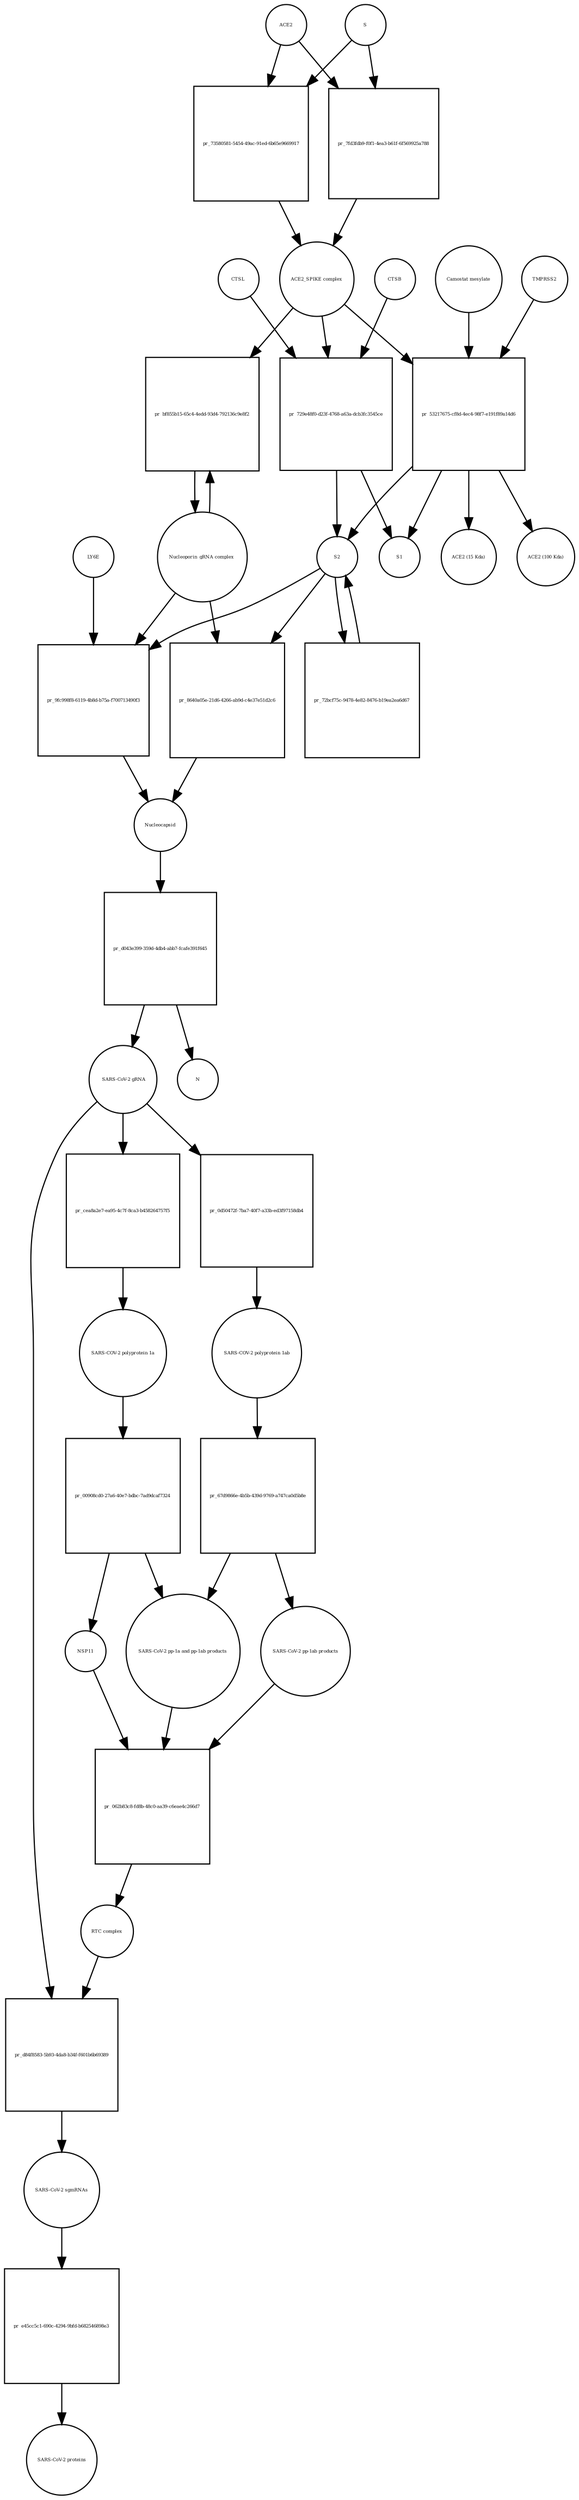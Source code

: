 strict digraph  {
ACE2 [annotation="", bipartite=0, cls=macromolecule, fontsize=4, label=ACE2, shape=circle];
"pr_73580581-5454-49ac-91ed-6b65e9669917" [annotation="", bipartite=1, cls=process, fontsize=4, label="pr_73580581-5454-49ac-91ed-6b65e9669917", shape=square];
"ACE2_SPIKE complex" [annotation="", bipartite=0, cls=complex, fontsize=4, label="ACE2_SPIKE complex", shape=circle];
S [annotation="", bipartite=0, cls="macromolecule multimer", fontsize=4, label=S, shape=circle];
"Nucleoporin_gRNA complex " [annotation="", bipartite=0, cls=complex, fontsize=4, label="Nucleoporin_gRNA complex ", shape=circle];
"pr_bf855b15-65c4-4edd-93d4-792136c9e8f2" [annotation="", bipartite=1, cls=process, fontsize=4, label="pr_bf855b15-65c4-4edd-93d4-792136c9e8f2", shape=square];
"pr_729e48f0-d23f-4768-a63a-dcb3fc3545ce" [annotation="", bipartite=1, cls=process, fontsize=4, label="pr_729e48f0-d23f-4768-a63a-dcb3fc3545ce", shape=square];
S2 [annotation="", bipartite=0, cls=macromolecule, fontsize=4, label=S2, shape=circle];
CTSB [annotation="", bipartite=0, cls=macromolecule, fontsize=4, label=CTSB, shape=circle];
CTSL [annotation="", bipartite=0, cls=macromolecule, fontsize=4, label=CTSL, shape=circle];
S1 [annotation="", bipartite=0, cls=macromolecule, fontsize=4, label=S1, shape=circle];
"pr_53217675-cf8d-4ec4-98f7-e191f89a14d6" [annotation="", bipartite=1, cls=process, fontsize=4, label="pr_53217675-cf8d-4ec4-98f7-e191f89a14d6", shape=square];
TMPRSS2 [annotation="", bipartite=0, cls=macromolecule, fontsize=4, label=TMPRSS2, shape=circle];
"Camostat mesylate" [annotation="urn_miriam_pubchem.compound_2536", bipartite=0, cls="simple chemical", fontsize=4, label="Camostat mesylate", shape=circle];
"ACE2 (15 Kda)" [annotation="", bipartite=0, cls=macromolecule, fontsize=4, label="ACE2 (15 Kda)", shape=circle];
"ACE2 (100 Kda)" [annotation="", bipartite=0, cls=macromolecule, fontsize=4, label="ACE2 (100 Kda)", shape=circle];
"pr_7fd3fdb9-f0f1-4ea3-b61f-6f569925a788" [annotation="", bipartite=1, cls=process, fontsize=4, label="pr_7fd3fdb9-f0f1-4ea3-b61f-6f569925a788", shape=square];
"pr_9fc998f8-6119-4b8d-b75a-f700713490f3" [annotation="", bipartite=1, cls=process, fontsize=4, label="pr_9fc998f8-6119-4b8d-b75a-f700713490f3", shape=square];
Nucleocapsid [annotation="", bipartite=0, cls=complex, fontsize=4, label=Nucleocapsid, shape=circle];
LY6E [annotation="", bipartite=0, cls=macromolecule, fontsize=4, label=LY6E, shape=circle];
"pr_72bcf75c-9478-4e82-8476-b19ea2ea6d67" [annotation="", bipartite=1, cls=process, fontsize=4, label="pr_72bcf75c-9478-4e82-8476-b19ea2ea6d67", shape=square];
"pr_8640a05e-21d6-4266-ab9d-c4e37e51d2c6" [annotation="", bipartite=1, cls=process, fontsize=4, label="pr_8640a05e-21d6-4266-ab9d-c4e37e51d2c6", shape=square];
" SARS-CoV-2 gRNA" [annotation="", bipartite=0, cls="nucleic acid feature", fontsize=4, label=" SARS-CoV-2 gRNA", shape=circle];
"pr_0d50472f-7ba7-40f7-a33b-ed3f97158db4" [annotation="", bipartite=1, cls=process, fontsize=4, label="pr_0d50472f-7ba7-40f7-a33b-ed3f97158db4", shape=square];
"SARS-COV-2 polyprotein 1ab" [annotation="", bipartite=0, cls=macromolecule, fontsize=4, label="SARS-COV-2 polyprotein 1ab", shape=circle];
"pr_d043e399-359d-4db4-abb7-fcafe391f645" [annotation="", bipartite=1, cls=process, fontsize=4, label="pr_d043e399-359d-4db4-abb7-fcafe391f645", shape=square];
N [annotation="", bipartite=0, cls=macromolecule, fontsize=4, label=N, shape=circle];
"pr_d84f8583-5b93-4da8-b34f-f601b6b69389" [annotation="", bipartite=1, cls=process, fontsize=4, label="pr_d84f8583-5b93-4da8-b34f-f601b6b69389", shape=square];
"SARS-CoV-2 sgmRNAs" [annotation="", bipartite=0, cls=complex, fontsize=4, label="SARS-CoV-2 sgmRNAs", shape=circle];
"RTC complex" [annotation="", bipartite=0, cls=complex, fontsize=4, label="RTC complex", shape=circle];
"pr_e45cc5c1-690c-4294-9bfd-b682546898e3" [annotation="", bipartite=1, cls=process, fontsize=4, label="pr_e45cc5c1-690c-4294-9bfd-b682546898e3", shape=square];
"SARS-CoV-2 proteins" [annotation="", bipartite=0, cls=complex, fontsize=4, label="SARS-CoV-2 proteins", shape=circle];
"pr_67d9866e-4b5b-439d-9769-a747ca0d5b8e" [annotation="", bipartite=1, cls=process, fontsize=4, label="pr_67d9866e-4b5b-439d-9769-a747ca0d5b8e", shape=square];
"SARS-CoV-2 pp-1ab products" [annotation="", bipartite=0, cls=complex, fontsize=4, label="SARS-CoV-2 pp-1ab products", shape=circle];
"SARS-CoV-2 pp-1a and pp-1ab products" [annotation="", bipartite=0, cls=complex, fontsize=4, label="SARS-CoV-2 pp-1a and pp-1ab products", shape=circle];
"pr_062b83c8-fd8b-48c0-aa39-c6eae4c266d7" [annotation="", bipartite=1, cls=process, fontsize=4, label="pr_062b83c8-fd8b-48c0-aa39-c6eae4c266d7", shape=square];
NSP11 [annotation="", bipartite=0, cls=macromolecule, fontsize=4, label=NSP11, shape=circle];
"SARS-COV-2 polyprotein 1a" [annotation="", bipartite=0, cls=macromolecule, fontsize=4, label="SARS-COV-2 polyprotein 1a", shape=circle];
"pr_00908cd0-27a6-40e7-bdbc-7ad9dcaf7324" [annotation="", bipartite=1, cls=process, fontsize=4, label="pr_00908cd0-27a6-40e7-bdbc-7ad9dcaf7324", shape=square];
"pr_cea8a2e7-ea95-4c7f-8ca3-b458264757f5" [annotation="", bipartite=1, cls=process, fontsize=4, label="pr_cea8a2e7-ea95-4c7f-8ca3-b458264757f5", shape=square];
ACE2 -> "pr_73580581-5454-49ac-91ed-6b65e9669917"  [annotation="", interaction_type=consumption];
ACE2 -> "pr_7fd3fdb9-f0f1-4ea3-b61f-6f569925a788"  [annotation="", interaction_type=consumption];
"pr_73580581-5454-49ac-91ed-6b65e9669917" -> "ACE2_SPIKE complex"  [annotation="", interaction_type=production];
"ACE2_SPIKE complex" -> "pr_bf855b15-65c4-4edd-93d4-792136c9e8f2"  [annotation="urn_miriam_pubmed_32142651|urn_miriam_pubmed_32094589", interaction_type=stimulation];
"ACE2_SPIKE complex" -> "pr_729e48f0-d23f-4768-a63a-dcb3fc3545ce"  [annotation="", interaction_type=consumption];
"ACE2_SPIKE complex" -> "pr_53217675-cf8d-4ec4-98f7-e191f89a14d6"  [annotation="", interaction_type=consumption];
S -> "pr_73580581-5454-49ac-91ed-6b65e9669917"  [annotation="", interaction_type=consumption];
S -> "pr_7fd3fdb9-f0f1-4ea3-b61f-6f569925a788"  [annotation="", interaction_type=consumption];
"Nucleoporin_gRNA complex " -> "pr_bf855b15-65c4-4edd-93d4-792136c9e8f2"  [annotation="", interaction_type=consumption];
"Nucleoporin_gRNA complex " -> "pr_9fc998f8-6119-4b8d-b75a-f700713490f3"  [annotation="", interaction_type=consumption];
"Nucleoporin_gRNA complex " -> "pr_8640a05e-21d6-4266-ab9d-c4e37e51d2c6"  [annotation="", interaction_type=consumption];
"pr_bf855b15-65c4-4edd-93d4-792136c9e8f2" -> "Nucleoporin_gRNA complex "  [annotation="", interaction_type=production];
"pr_729e48f0-d23f-4768-a63a-dcb3fc3545ce" -> S2  [annotation="", interaction_type=production];
"pr_729e48f0-d23f-4768-a63a-dcb3fc3545ce" -> S1  [annotation="", interaction_type=production];
S2 -> "pr_9fc998f8-6119-4b8d-b75a-f700713490f3"  [annotation="urn_miriam_doi_10.1101%2F2020.03.05.979260|urn_miriam_doi_10.1101%2F2020.04.02.021469", interaction_type=stimulation];
S2 -> "pr_72bcf75c-9478-4e82-8476-b19ea2ea6d67"  [annotation="", interaction_type=consumption];
S2 -> "pr_8640a05e-21d6-4266-ab9d-c4e37e51d2c6"  [annotation="", interaction_type=stimulation];
CTSB -> "pr_729e48f0-d23f-4768-a63a-dcb3fc3545ce"  [annotation=urn_miriam_pubmed_32142651, interaction_type=catalysis];
CTSL -> "pr_729e48f0-d23f-4768-a63a-dcb3fc3545ce"  [annotation=urn_miriam_pubmed_32142651, interaction_type=catalysis];
"pr_53217675-cf8d-4ec4-98f7-e191f89a14d6" -> S2  [annotation="", interaction_type=production];
"pr_53217675-cf8d-4ec4-98f7-e191f89a14d6" -> S1  [annotation="", interaction_type=production];
"pr_53217675-cf8d-4ec4-98f7-e191f89a14d6" -> "ACE2 (15 Kda)"  [annotation="", interaction_type=production];
"pr_53217675-cf8d-4ec4-98f7-e191f89a14d6" -> "ACE2 (100 Kda)"  [annotation="", interaction_type=production];
TMPRSS2 -> "pr_53217675-cf8d-4ec4-98f7-e191f89a14d6"  [annotation="urn_miriam_pubmed_32142651|urn_miriam_pubmed_32094589|urn_miriam_pubmed_24227843", interaction_type=catalysis];
"Camostat mesylate" -> "pr_53217675-cf8d-4ec4-98f7-e191f89a14d6"  [annotation="urn_miriam_pubmed_32142651|urn_miriam_pubmed_32094589|urn_miriam_pubmed_24227843", interaction_type=inhibition];
"pr_7fd3fdb9-f0f1-4ea3-b61f-6f569925a788" -> "ACE2_SPIKE complex"  [annotation="", interaction_type=production];
"pr_9fc998f8-6119-4b8d-b75a-f700713490f3" -> Nucleocapsid  [annotation="", interaction_type=production];
Nucleocapsid -> "pr_d043e399-359d-4db4-abb7-fcafe391f645"  [annotation="", interaction_type=consumption];
LY6E -> "pr_9fc998f8-6119-4b8d-b75a-f700713490f3"  [annotation="urn_miriam_doi_10.1101%2F2020.03.05.979260|urn_miriam_doi_10.1101%2F2020.04.02.021469", interaction_type=inhibition];
"pr_72bcf75c-9478-4e82-8476-b19ea2ea6d67" -> S2  [annotation="", interaction_type=production];
"pr_8640a05e-21d6-4266-ab9d-c4e37e51d2c6" -> Nucleocapsid  [annotation="", interaction_type=production];
" SARS-CoV-2 gRNA" -> "pr_0d50472f-7ba7-40f7-a33b-ed3f97158db4"  [annotation="", interaction_type=consumption];
" SARS-CoV-2 gRNA" -> "pr_d84f8583-5b93-4da8-b34f-f601b6b69389"  [annotation="", interaction_type=consumption];
" SARS-CoV-2 gRNA" -> "pr_cea8a2e7-ea95-4c7f-8ca3-b458264757f5"  [annotation="", interaction_type=consumption];
"pr_0d50472f-7ba7-40f7-a33b-ed3f97158db4" -> "SARS-COV-2 polyprotein 1ab"  [annotation="", interaction_type=production];
"SARS-COV-2 polyprotein 1ab" -> "pr_67d9866e-4b5b-439d-9769-a747ca0d5b8e"  [annotation=urn_miriam_pubmed_31226023, interaction_type=catalysis];
"pr_d043e399-359d-4db4-abb7-fcafe391f645" -> " SARS-CoV-2 gRNA"  [annotation="", interaction_type=production];
"pr_d043e399-359d-4db4-abb7-fcafe391f645" -> N  [annotation="", interaction_type=production];
"pr_d84f8583-5b93-4da8-b34f-f601b6b69389" -> "SARS-CoV-2 sgmRNAs"  [annotation="", interaction_type=production];
"SARS-CoV-2 sgmRNAs" -> "pr_e45cc5c1-690c-4294-9bfd-b682546898e3"  [annotation="", interaction_type=consumption];
"RTC complex" -> "pr_d84f8583-5b93-4da8-b34f-f601b6b69389"  [annotation=urn_miriam_pubmed_31226023, interaction_type="necessary stimulation"];
"pr_e45cc5c1-690c-4294-9bfd-b682546898e3" -> "SARS-CoV-2 proteins"  [annotation="", interaction_type=production];
"pr_67d9866e-4b5b-439d-9769-a747ca0d5b8e" -> "SARS-CoV-2 pp-1ab products"  [annotation="", interaction_type=production];
"pr_67d9866e-4b5b-439d-9769-a747ca0d5b8e" -> "SARS-CoV-2 pp-1a and pp-1ab products"  [annotation="", interaction_type=production];
"SARS-CoV-2 pp-1ab products" -> "pr_062b83c8-fd8b-48c0-aa39-c6eae4c266d7"  [annotation="", interaction_type=consumption];
"SARS-CoV-2 pp-1a and pp-1ab products" -> "pr_062b83c8-fd8b-48c0-aa39-c6eae4c266d7"  [annotation="", interaction_type=consumption];
"pr_062b83c8-fd8b-48c0-aa39-c6eae4c266d7" -> "RTC complex"  [annotation="", interaction_type=production];
NSP11 -> "pr_062b83c8-fd8b-48c0-aa39-c6eae4c266d7"  [annotation="", interaction_type=consumption];
"SARS-COV-2 polyprotein 1a" -> "pr_00908cd0-27a6-40e7-bdbc-7ad9dcaf7324"  [annotation=urn_miriam_pubmed_31226023, interaction_type=catalysis];
"pr_00908cd0-27a6-40e7-bdbc-7ad9dcaf7324" -> NSP11  [annotation="", interaction_type=production];
"pr_00908cd0-27a6-40e7-bdbc-7ad9dcaf7324" -> "SARS-CoV-2 pp-1a and pp-1ab products"  [annotation="", interaction_type=production];
"pr_cea8a2e7-ea95-4c7f-8ca3-b458264757f5" -> "SARS-COV-2 polyprotein 1a"  [annotation="", interaction_type=production];
}

